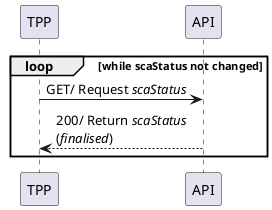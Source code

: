 @startuml
loop while scaStatus not changed
    TPP->API: GET/ Request //scaStatus//
    TPP<--API: 200/ Return //scaStatus// \n(//finalised//)
end
@enduml